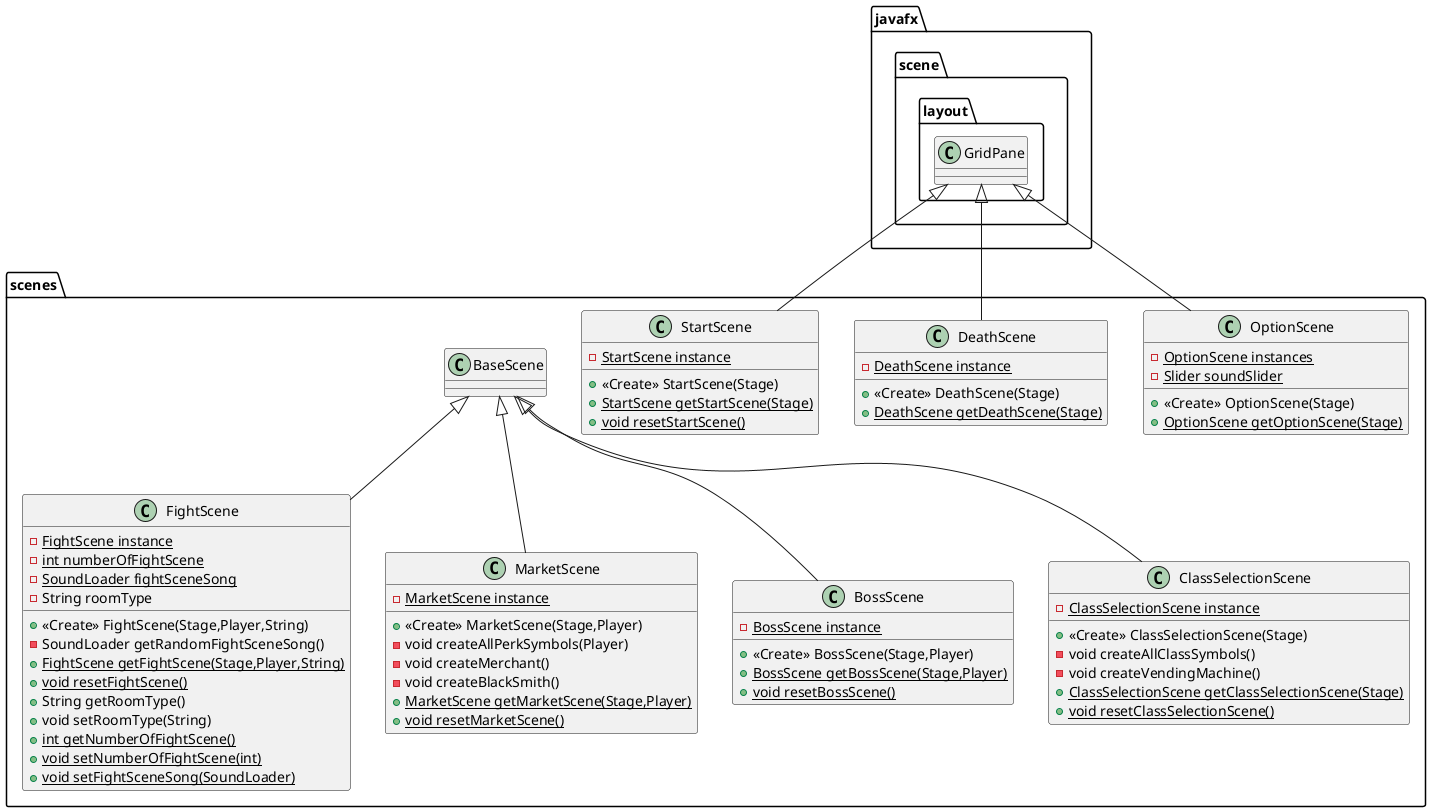 @startuml
class scenes.FightScene {
- {static} FightScene instance
- {static} int numberOfFightScene
- {static} SoundLoader fightSceneSong
- String roomType
+ <<Create>> FightScene(Stage,Player,String)
- SoundLoader getRandomFightSceneSong()
+ {static} FightScene getFightScene(Stage,Player,String)
+ {static} void resetFightScene()
+ String getRoomType()
+ void setRoomType(String)
+ {static} int getNumberOfFightScene()
+ {static} void setNumberOfFightScene(int)
+ {static} void setFightSceneSong(SoundLoader)
}


class scenes.OptionScene {
- {static} OptionScene instances
- {static} Slider soundSlider
+ <<Create>> OptionScene(Stage)
+ {static} OptionScene getOptionScene(Stage)
}


class scenes.MarketScene {
- {static} MarketScene instance
+ <<Create>> MarketScene(Stage,Player)
- void createAllPerkSymbols(Player)
- void createMerchant()
- void createBlackSmith()
+ {static} MarketScene getMarketScene(Stage,Player)
+ {static} void resetMarketScene()
}


class scenes.DeathScene {
- {static} DeathScene instance
+ <<Create>> DeathScene(Stage)
+ {static} DeathScene getDeathScene(Stage)
}


class scenes.StartScene {
- {static} StartScene instance
+ <<Create>> StartScene(Stage)
+ {static} StartScene getStartScene(Stage)
+ {static} void resetStartScene()
}


class scenes.BossScene {
- {static} BossScene instance
+ <<Create>> BossScene(Stage,Player)
+ {static} BossScene getBossScene(Stage,Player)
+ {static} void resetBossScene()
}


class scenes.ClassSelectionScene {
- {static} ClassSelectionScene instance
+ <<Create>> ClassSelectionScene(Stage)
- void createAllClassSymbols()
- void createVendingMachine()
+ {static} ClassSelectionScene getClassSelectionScene(Stage)
+ {static} void resetClassSelectionScene()
}




scenes.BaseScene <|-- scenes.FightScene
javafx.scene.layout.GridPane <|-- scenes.OptionScene
scenes.BaseScene <|-- scenes.MarketScene
javafx.scene.layout.GridPane <|-- scenes.DeathScene
javafx.scene.layout.GridPane <|-- scenes.StartScene
scenes.BaseScene <|-- scenes.BossScene
scenes.BaseScene <|-- scenes.ClassSelectionScene
@enduml